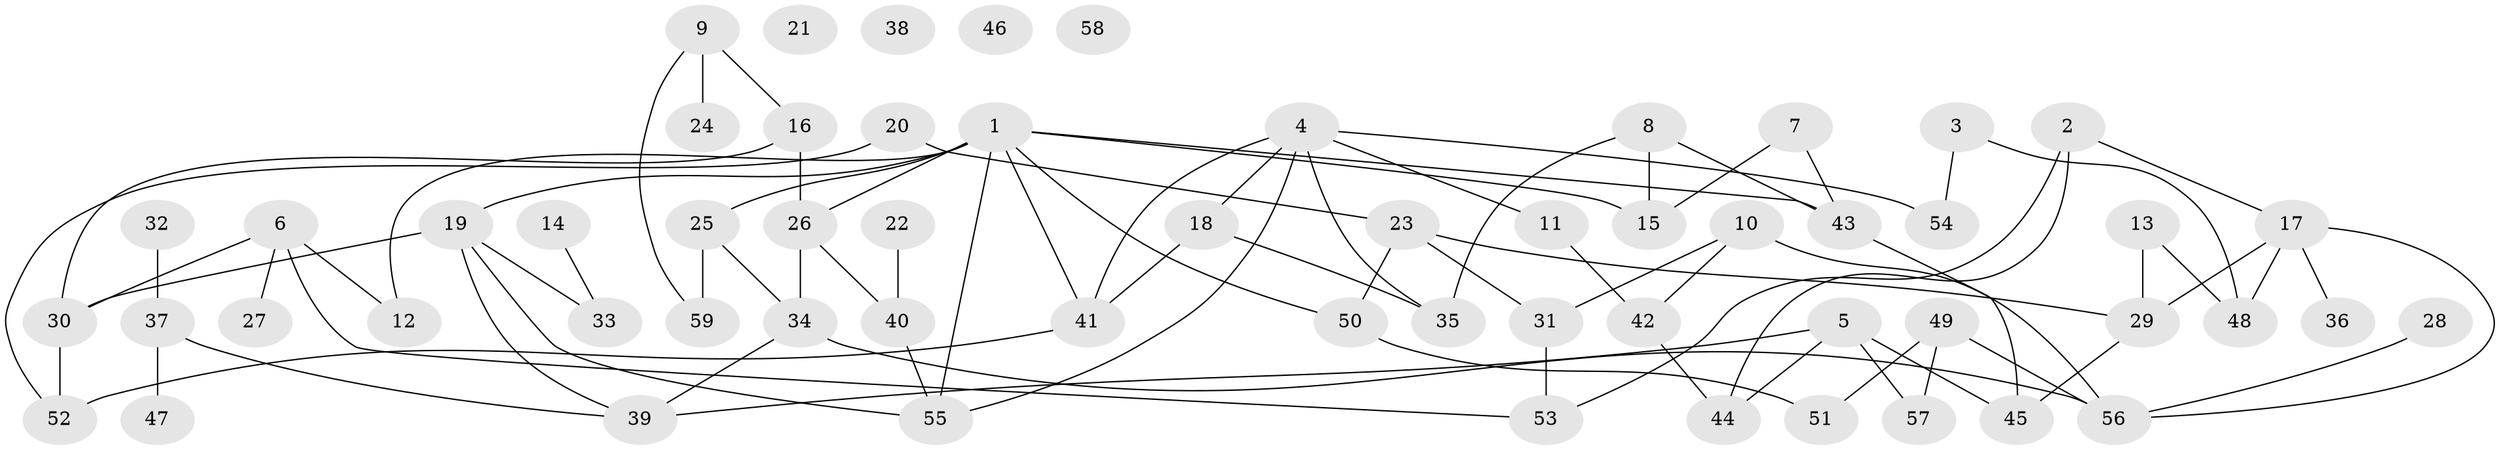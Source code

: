 // coarse degree distribution, {10: 0.02702702702702703, 4: 0.24324324324324326, 2: 0.13513513513513514, 5: 0.10810810810810811, 3: 0.13513513513513514, 1: 0.16216216216216217, 6: 0.05405405405405406, 7: 0.02702702702702703, 0: 0.10810810810810811}
// Generated by graph-tools (version 1.1) at 2025/41/03/06/25 10:41:23]
// undirected, 59 vertices, 82 edges
graph export_dot {
graph [start="1"]
  node [color=gray90,style=filled];
  1;
  2;
  3;
  4;
  5;
  6;
  7;
  8;
  9;
  10;
  11;
  12;
  13;
  14;
  15;
  16;
  17;
  18;
  19;
  20;
  21;
  22;
  23;
  24;
  25;
  26;
  27;
  28;
  29;
  30;
  31;
  32;
  33;
  34;
  35;
  36;
  37;
  38;
  39;
  40;
  41;
  42;
  43;
  44;
  45;
  46;
  47;
  48;
  49;
  50;
  51;
  52;
  53;
  54;
  55;
  56;
  57;
  58;
  59;
  1 -- 12;
  1 -- 15;
  1 -- 19;
  1 -- 25;
  1 -- 26;
  1 -- 41;
  1 -- 43;
  1 -- 50;
  1 -- 55;
  2 -- 17;
  2 -- 44;
  2 -- 53;
  3 -- 48;
  3 -- 54;
  4 -- 11;
  4 -- 18;
  4 -- 35;
  4 -- 41;
  4 -- 54;
  4 -- 55;
  5 -- 39;
  5 -- 44;
  5 -- 45;
  5 -- 57;
  6 -- 12;
  6 -- 27;
  6 -- 30;
  6 -- 53;
  7 -- 15;
  7 -- 43;
  8 -- 15;
  8 -- 35;
  8 -- 43;
  9 -- 16;
  9 -- 24;
  9 -- 59;
  10 -- 31;
  10 -- 42;
  10 -- 56;
  11 -- 42;
  13 -- 29;
  13 -- 48;
  14 -- 33;
  16 -- 26;
  16 -- 30;
  17 -- 29;
  17 -- 36;
  17 -- 48;
  17 -- 56;
  18 -- 35;
  18 -- 41;
  19 -- 30;
  19 -- 33;
  19 -- 39;
  19 -- 55;
  20 -- 23;
  20 -- 52;
  22 -- 40;
  23 -- 29;
  23 -- 31;
  23 -- 50;
  25 -- 34;
  25 -- 59;
  26 -- 34;
  26 -- 40;
  28 -- 56;
  29 -- 45;
  30 -- 52;
  31 -- 53;
  32 -- 37;
  34 -- 39;
  34 -- 56;
  37 -- 39;
  37 -- 47;
  40 -- 55;
  41 -- 52;
  42 -- 44;
  43 -- 45;
  49 -- 51;
  49 -- 56;
  49 -- 57;
  50 -- 51;
}
